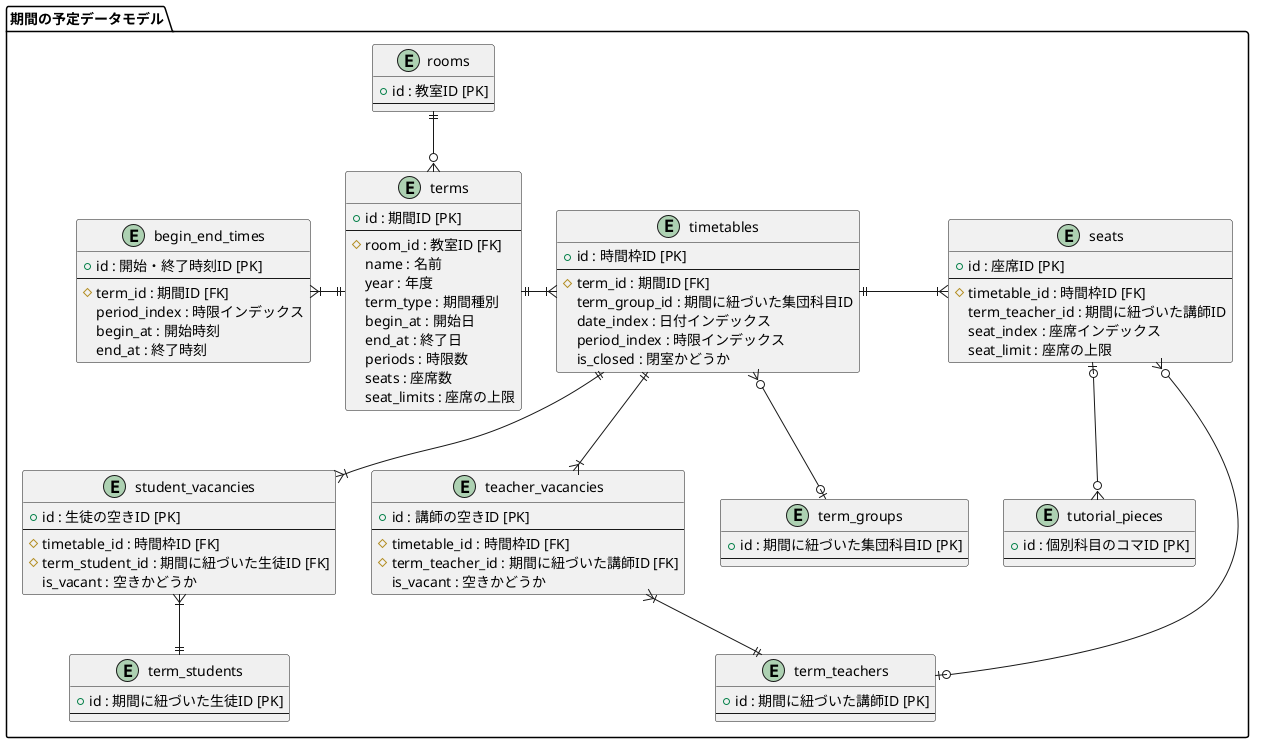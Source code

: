 @startuml term_schedule_data_model

package "期間の予定データモデル" {
  entity "rooms" #F0F0F0 {
    + id : 教室ID [PK]
    --
  }

  entity "terms" {
    + id : 期間ID [PK]
    --
    # room_id : 教室ID [FK]
    name : 名前
    year : 年度
    term_type : 期間種別
    begin_at : 開始日
    end_at : 終了日
    periods : 時限数
    seats : 座席数
    seat_limits : 座席の上限
  }

  entity "term_students" #F0F0F0 {
    + id : 期間に紐づいた生徒ID [PK]
    --
  }

  entity "term_teachers" #F0F0F0 {
    + id : 期間に紐づいた講師ID [PK]
    --
  }

  entity "term_groups" #F0F0F0 {
    + id : 期間に紐づいた集団科目ID [PK]
    --
  }

  entity "tutorial_pieces" #F0F0F0 {
    + id : 個別科目のコマID [PK]
    --
  }

  entity "begin_end_times" {
    + id : 開始・終了時刻ID [PK]
    --
    # term_id : 期間ID [FK]
    period_index : 時限インデックス
    begin_at : 開始時刻
    end_at : 終了時刻
  }

  entity "timetables" {
    + id : 時間枠ID [PK]
    --
    # term_id : 期間ID [FK]
    term_group_id : 期間に紐づいた集団科目ID
    date_index : 日付インデックス
    period_index : 時限インデックス
    is_closed : 閉室かどうか
  }

  entity "seats" {
    + id : 座席ID [PK]
    --
    # timetable_id : 時間枠ID [FK]
    term_teacher_id : 期間に紐づいた講師ID
    seat_index : 座席インデックス
    seat_limit : 座席の上限
  }

  entity "student_vacancies" {
    + id : 生徒の空きID [PK]
    --
    # timetable_id : 時間枠ID [FK]
    # term_student_id : 期間に紐づいた生徒ID [FK]
    is_vacant : 空きかどうか
  }

  entity "teacher_vacancies" {
    + id : 講師の空きID [PK]
    --
    # timetable_id : 時間枠ID [FK]
    # term_teacher_id : 期間に紐づいた講師ID [FK]
    is_vacant : 空きかどうか
  }
}

rooms ||-do-o{ terms
terms ||-le-|{ begin_end_times
terms ||-ri-|{ timetables
timetables ||-ri-|{ seats
timetables ||-do-|{ student_vacancies
timetables ||-do-|{ teacher_vacancies
term_students ||-up-|{ student_vacancies
term_teachers ||-up-|{ teacher_vacancies
term_groups |o-up-o{ timetables
seats }o-do-o| term_teachers
seats |o-do-o{ tutorial_pieces
@enduml
